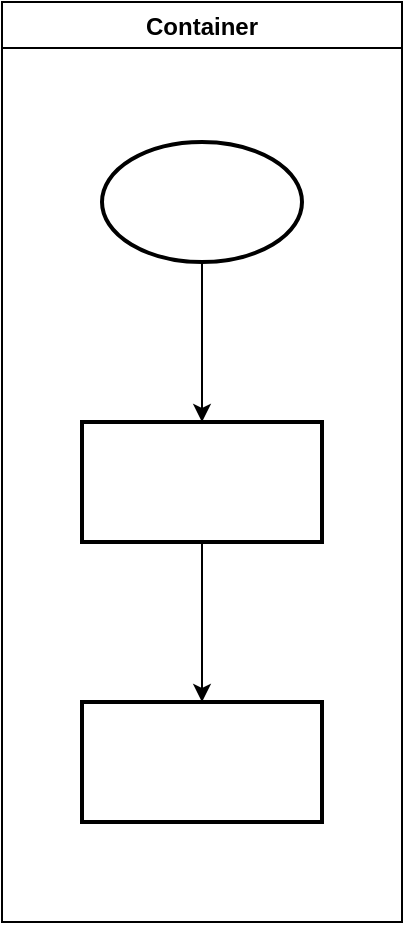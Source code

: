 <mxfile version="21.6.8" type="github">
  <diagram name="第 1 页" id="9dsKU1vxPu6Vu-CxJnR_">
    <mxGraphModel dx="1050" dy="534" grid="1" gridSize="10" guides="1" tooltips="1" connect="1" arrows="1" fold="1" page="1" pageScale="1" pageWidth="827" pageHeight="1169" math="0" shadow="0">
      <root>
        <mxCell id="0" />
        <mxCell id="1" parent="0" />
        <mxCell id="2jWJXjC7bSSDOM65K_Ti-5" value="Container" style="swimlane;" vertex="1" parent="1">
          <mxGeometry x="310" y="180" width="200" height="460" as="geometry" />
        </mxCell>
        <mxCell id="2jWJXjC7bSSDOM65K_Ti-9" value="" style="edgeStyle=orthogonalEdgeStyle;rounded=0;orthogonalLoop=1;jettySize=auto;html=1;" edge="1" parent="2jWJXjC7bSSDOM65K_Ti-5" source="2jWJXjC7bSSDOM65K_Ti-7" target="2jWJXjC7bSSDOM65K_Ti-8">
          <mxGeometry relative="1" as="geometry" />
        </mxCell>
        <mxCell id="2jWJXjC7bSSDOM65K_Ti-7" value="" style="strokeWidth=2;html=1;shape=mxgraph.flowchart.start_1;whiteSpace=wrap;direction=west;" vertex="1" parent="2jWJXjC7bSSDOM65K_Ti-5">
          <mxGeometry x="50" y="70" width="100" height="60" as="geometry" />
        </mxCell>
        <mxCell id="2jWJXjC7bSSDOM65K_Ti-8" value="" style="whiteSpace=wrap;html=1;strokeWidth=2;" vertex="1" parent="2jWJXjC7bSSDOM65K_Ti-5">
          <mxGeometry x="40" y="210" width="120" height="60" as="geometry" />
        </mxCell>
        <mxCell id="2jWJXjC7bSSDOM65K_Ti-10" value="" style="whiteSpace=wrap;html=1;strokeWidth=2;" vertex="1" parent="1">
          <mxGeometry x="350" y="530" width="120" height="60" as="geometry" />
        </mxCell>
        <mxCell id="2jWJXjC7bSSDOM65K_Ti-11" value="" style="edgeStyle=orthogonalEdgeStyle;rounded=0;orthogonalLoop=1;jettySize=auto;html=1;" edge="1" parent="1" source="2jWJXjC7bSSDOM65K_Ti-8" target="2jWJXjC7bSSDOM65K_Ti-10">
          <mxGeometry relative="1" as="geometry" />
        </mxCell>
      </root>
    </mxGraphModel>
  </diagram>
</mxfile>
